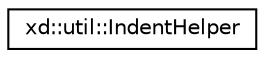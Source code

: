digraph "Graphical Class Hierarchy"
{
  edge [fontname="Helvetica",fontsize="10",labelfontname="Helvetica",labelfontsize="10"];
  node [fontname="Helvetica",fontsize="10",shape=record];
  rankdir="LR";
  Node0 [label="xd::util::IndentHelper",height=0.2,width=0.4,color="black", fillcolor="white", style="filled",URL="$classxd_1_1util_1_1_indent_helper.html"];
}
